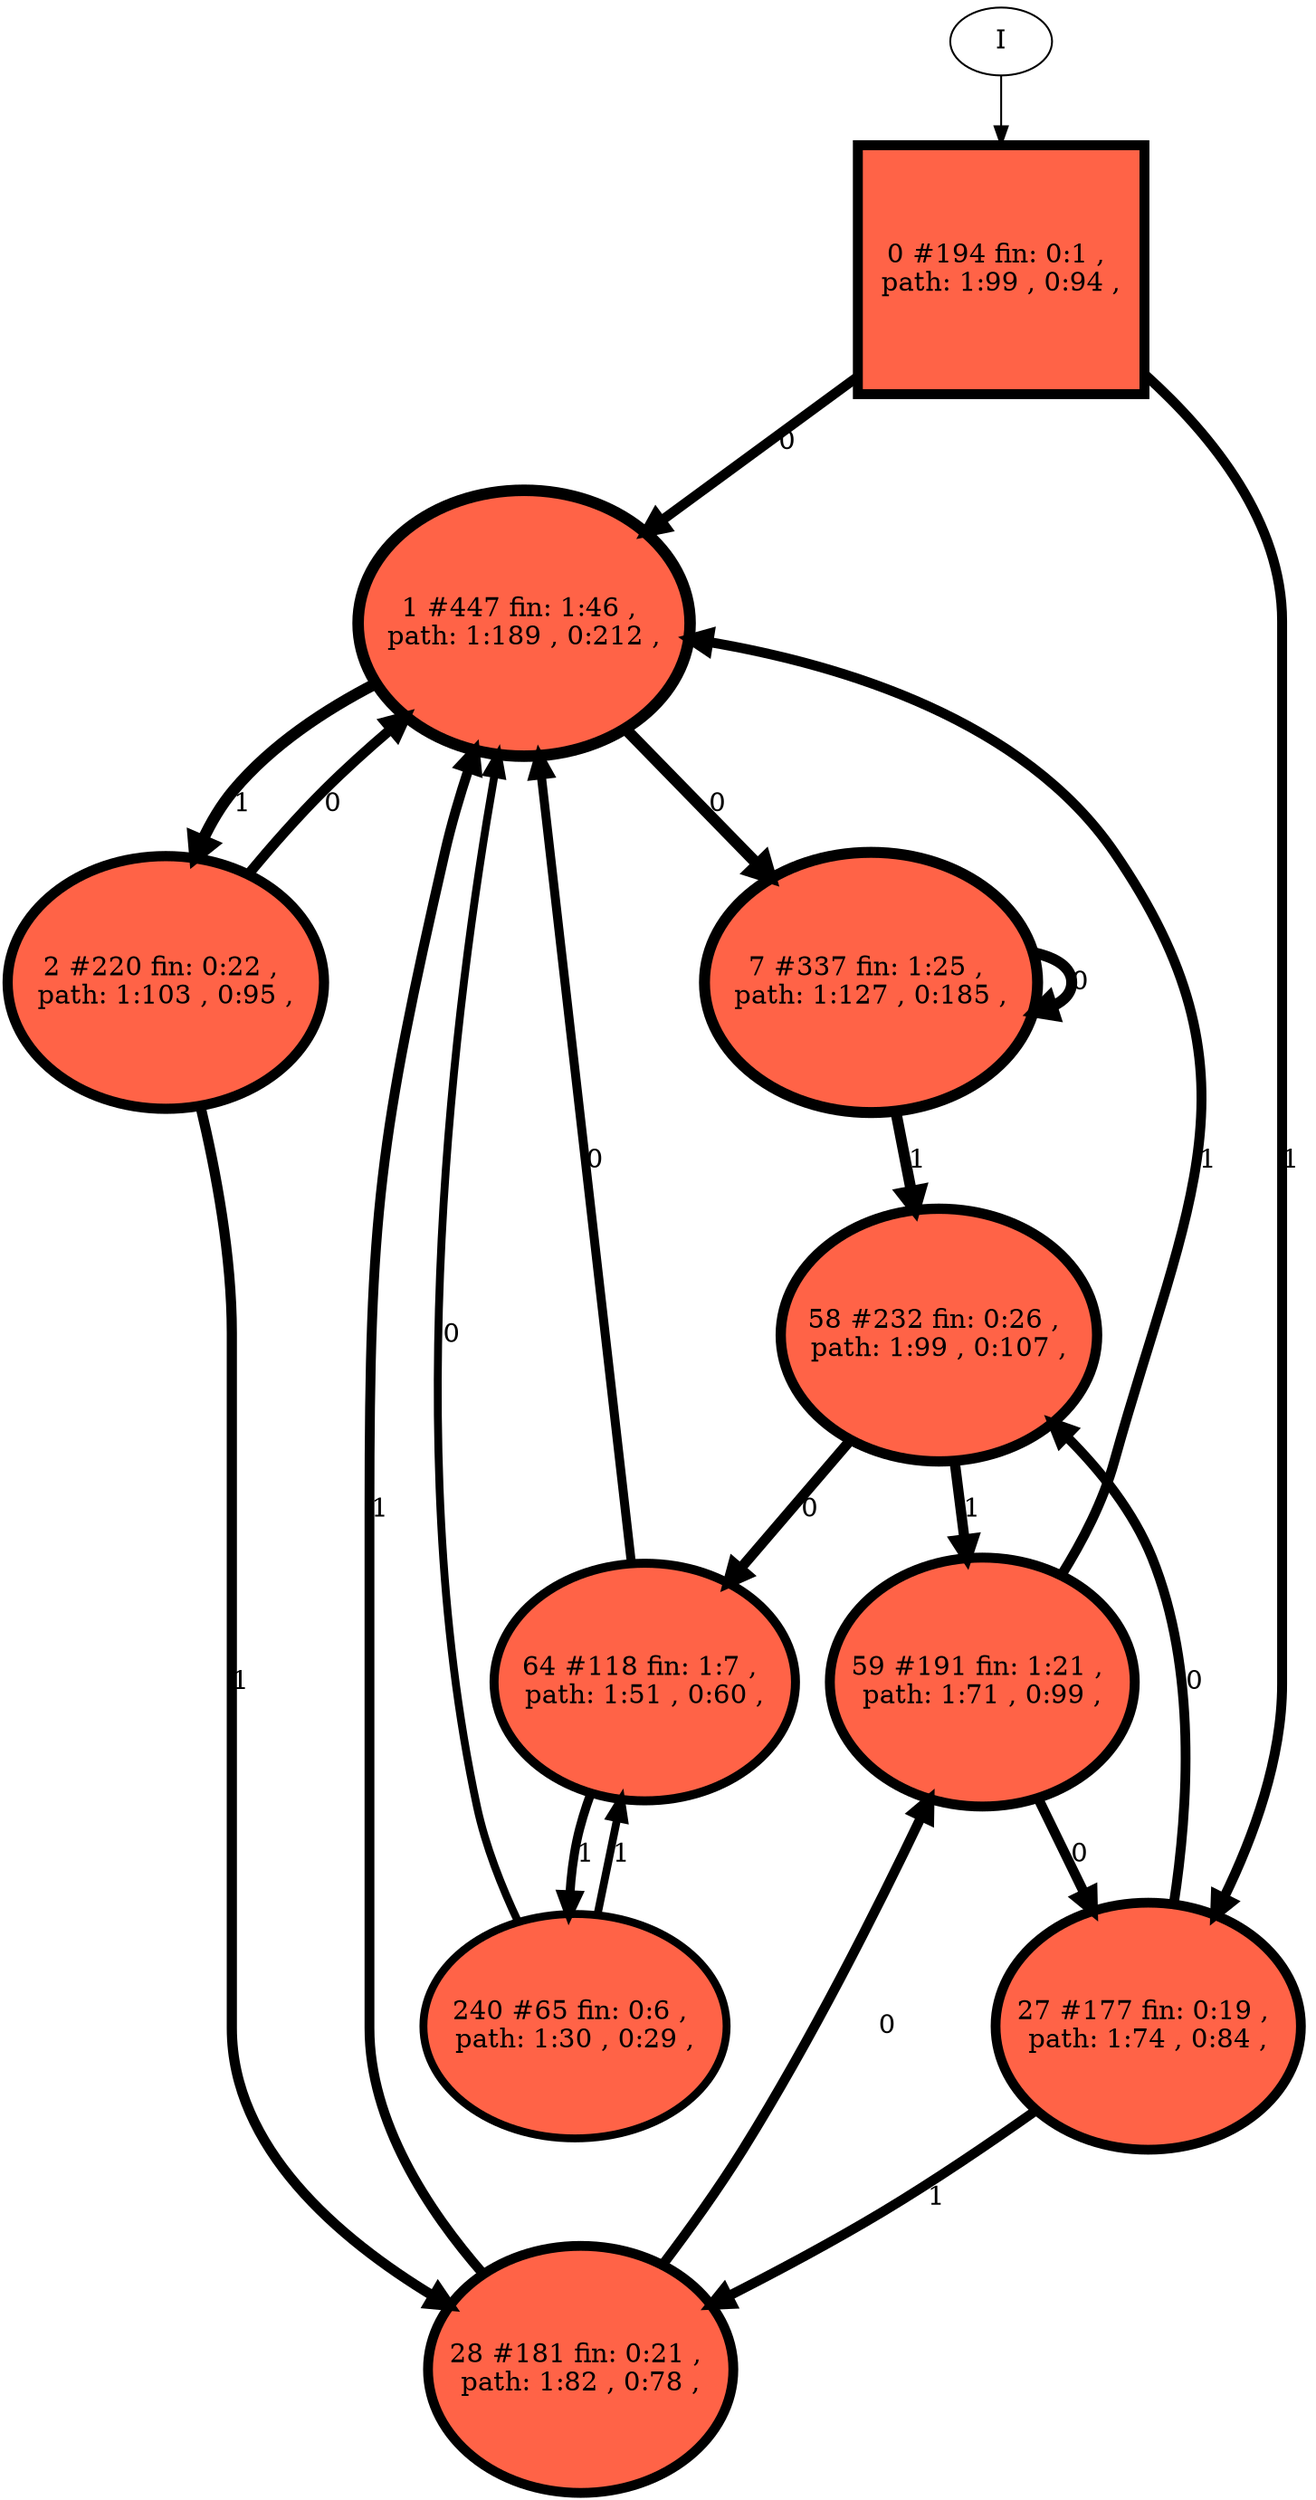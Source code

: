 // produced with flexfringe // 
digraph DFA {
	0 [label="root" shape=box];
		I -> 0;
	0 [ label="0 #194 fin: 0:1 , 
 path: 1:99 , 0:94 , " , style=filled, fillcolor="tomato", width=1.83625, height=1.83625, penwidth=5.273];
		0 -> 1 [label="0 " , penwidth=5.273 ];
		0 -> 27 [label="1 " , penwidth=5.273 ];
	1 [ label="1 #447 fin: 1:46 , 
 path: 1:189 , 0:212 , " , style=filled, fillcolor="tomato", width=1.96077, height=1.96077, penwidth=6.10479];
		1 -> 7 [label="0 " , penwidth=6.10479 ];
		1 -> 2 [label="1 " , penwidth=6.10479 ];
	27 [ label="27 #177 fin: 0:19 , 
 path: 1:74 , 0:84 , " , style=filled, fillcolor="tomato", width=1.82161, height=1.82161, penwidth=5.18178];
		27 -> 58 [label="0 " , penwidth=5.18178 ];
		27 -> 28 [label="1 " , penwidth=5.18178 ];
	7 [ label="7 #337 fin: 1:25 , 
 path: 1:127 , 0:185 , " , style=filled, fillcolor="tomato", width=1.92031, height=1.92031, penwidth=5.82305];
		7 -> 7 [label="0 " , penwidth=5.82305 ];
		7 -> 58 [label="1 " , penwidth=5.82305 ];
	2 [ label="2 #220 fin: 0:22 , 
 path: 1:103 , 0:95 , " , style=filled, fillcolor="tomato", width=1.85601, height=1.85601, penwidth=5.39816];
		2 -> 1 [label="0 " , penwidth=5.39816 ];
		2 -> 28 [label="1 " , penwidth=5.39816 ];
	58 [ label="58 #232 fin: 0:26 , 
 path: 1:99 , 0:107 , " , style=filled, fillcolor="tomato", width=1.86424, height=1.86424, penwidth=5.45104];
		58 -> 64 [label="0 " , penwidth=5.45104 ];
		58 -> 59 [label="1 " , penwidth=5.45104 ];
	28 [ label="28 #181 fin: 0:21 , 
 path: 1:82 , 0:78 , " , style=filled, fillcolor="tomato", width=1.8252, height=1.8252, penwidth=5.20401];
		28 -> 59 [label="0 " , penwidth=5.20401 ];
		28 -> 1 [label="1 " , penwidth=5.20401 ];
	64 [ label="64 #118 fin: 1:7 , 
 path: 1:51 , 0:60 , " , style=filled, fillcolor="tomato", width=1.75425, height=1.75425, penwidth=4.77912];
		64 -> 1 [label="0 " , penwidth=4.77912 ];
		64 -> 240 [label="1 " , penwidth=4.77912 ];
	59 [ label="59 #191 fin: 1:21 , 
 path: 1:71 , 0:99 , " , style=filled, fillcolor="tomato", width=1.83378, height=1.83378, penwidth=5.2575];
		59 -> 27 [label="0 " , penwidth=5.2575 ];
		59 -> 1 [label="1 " , penwidth=5.2575 ];
	240 [ label="240 #65 fin: 0:6 , 
 path: 1:30 , 0:29 , " , style=filled, fillcolor="tomato", width=1.64667, height=1.64667, penwidth=4.18965];
		240 -> 1 [label="0 " , penwidth=4.18965 ];
		240 -> 64 [label="1 " , penwidth=4.18965 ];
}
